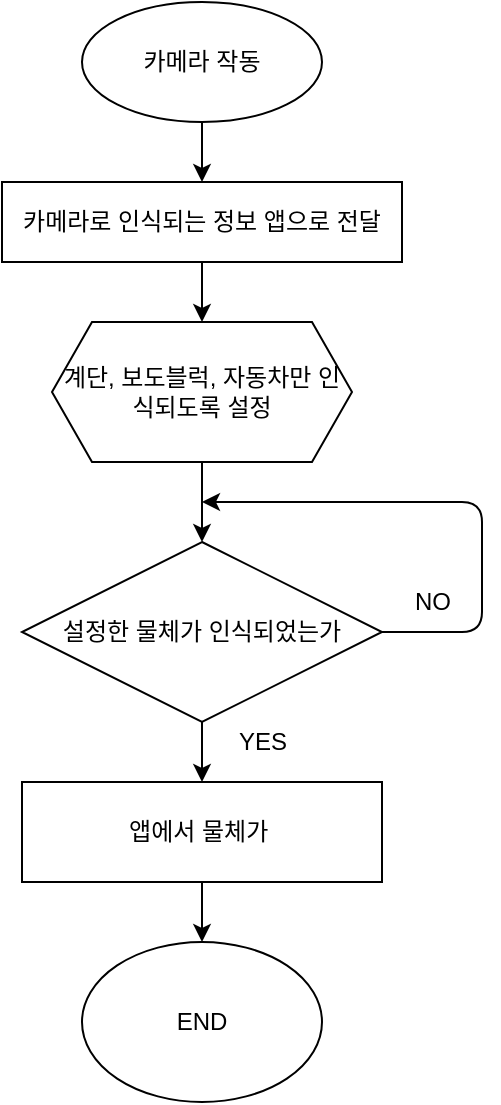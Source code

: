 <mxfile version="15.0.3" type="github">
  <diagram id="C5RBs43oDa-KdzZeNtuy" name="Page-1">
    <mxGraphModel dx="887" dy="548" grid="1" gridSize="10" guides="1" tooltips="1" connect="1" arrows="1" fold="1" page="1" pageScale="1" pageWidth="827" pageHeight="1169" math="0" shadow="0">
      <root>
        <mxCell id="WIyWlLk6GJQsqaUBKTNV-0" />
        <mxCell id="WIyWlLk6GJQsqaUBKTNV-1" parent="WIyWlLk6GJQsqaUBKTNV-0" />
        <mxCell id="FDZVWEQqZEQeRhsjGNeZ-4" value="설정한 물체가 인식되었는가" style="rhombus;whiteSpace=wrap;html=1;" vertex="1" parent="WIyWlLk6GJQsqaUBKTNV-1">
          <mxGeometry x="130" y="280" width="180" height="90" as="geometry" />
        </mxCell>
        <mxCell id="FDZVWEQqZEQeRhsjGNeZ-6" value="계단, 보도블럭, 자동차만 인식되도록 설정" style="shape=hexagon;perimeter=hexagonPerimeter2;whiteSpace=wrap;html=1;fixedSize=1;" vertex="1" parent="WIyWlLk6GJQsqaUBKTNV-1">
          <mxGeometry x="145" y="170" width="150" height="70" as="geometry" />
        </mxCell>
        <mxCell id="FDZVWEQqZEQeRhsjGNeZ-7" value="" style="endArrow=classic;html=1;exitX=0.5;exitY=1;exitDx=0;exitDy=0;entryX=0.5;entryY=0;entryDx=0;entryDy=0;" edge="1" parent="WIyWlLk6GJQsqaUBKTNV-1" source="FDZVWEQqZEQeRhsjGNeZ-6" target="FDZVWEQqZEQeRhsjGNeZ-4">
          <mxGeometry width="50" height="50" relative="1" as="geometry">
            <mxPoint x="220" y="320" as="sourcePoint" />
            <mxPoint x="270" y="270" as="targetPoint" />
          </mxGeometry>
        </mxCell>
        <mxCell id="FDZVWEQqZEQeRhsjGNeZ-9" value="" style="endArrow=classic;html=1;exitX=1;exitY=0.5;exitDx=0;exitDy=0;" edge="1" parent="WIyWlLk6GJQsqaUBKTNV-1" source="FDZVWEQqZEQeRhsjGNeZ-4">
          <mxGeometry width="50" height="50" relative="1" as="geometry">
            <mxPoint x="440" y="400" as="sourcePoint" />
            <mxPoint x="220" y="260" as="targetPoint" />
            <Array as="points">
              <mxPoint x="330" y="325" />
              <mxPoint x="360" y="325" />
              <mxPoint x="360" y="260" />
            </Array>
          </mxGeometry>
        </mxCell>
        <mxCell id="FDZVWEQqZEQeRhsjGNeZ-10" value="" style="endArrow=classic;html=1;exitX=0.5;exitY=1;exitDx=0;exitDy=0;entryX=0.5;entryY=0;entryDx=0;entryDy=0;" edge="1" parent="WIyWlLk6GJQsqaUBKTNV-1" source="FDZVWEQqZEQeRhsjGNeZ-4" target="FDZVWEQqZEQeRhsjGNeZ-15">
          <mxGeometry width="50" height="50" relative="1" as="geometry">
            <mxPoint x="250" y="390" as="sourcePoint" />
            <mxPoint x="220" y="420" as="targetPoint" />
          </mxGeometry>
        </mxCell>
        <mxCell id="FDZVWEQqZEQeRhsjGNeZ-12" value="YES" style="text;html=1;resizable=0;autosize=1;align=center;verticalAlign=middle;points=[];fillColor=none;strokeColor=none;rounded=0;" vertex="1" parent="WIyWlLk6GJQsqaUBKTNV-1">
          <mxGeometry x="230" y="370" width="40" height="20" as="geometry" />
        </mxCell>
        <mxCell id="FDZVWEQqZEQeRhsjGNeZ-13" value="NO" style="text;html=1;resizable=0;autosize=1;align=center;verticalAlign=middle;points=[];fillColor=none;strokeColor=none;rounded=0;" vertex="1" parent="WIyWlLk6GJQsqaUBKTNV-1">
          <mxGeometry x="320" y="300" width="30" height="20" as="geometry" />
        </mxCell>
        <mxCell id="FDZVWEQqZEQeRhsjGNeZ-15" value="앱에서 물체가&amp;nbsp;" style="rounded=0;whiteSpace=wrap;html=1;" vertex="1" parent="WIyWlLk6GJQsqaUBKTNV-1">
          <mxGeometry x="130" y="400" width="180" height="50" as="geometry" />
        </mxCell>
        <mxCell id="FDZVWEQqZEQeRhsjGNeZ-16" value="END" style="ellipse;whiteSpace=wrap;html=1;" vertex="1" parent="WIyWlLk6GJQsqaUBKTNV-1">
          <mxGeometry x="160" y="480" width="120" height="80" as="geometry" />
        </mxCell>
        <mxCell id="FDZVWEQqZEQeRhsjGNeZ-17" value="" style="endArrow=classic;html=1;exitX=0.5;exitY=1;exitDx=0;exitDy=0;" edge="1" parent="WIyWlLk6GJQsqaUBKTNV-1" source="FDZVWEQqZEQeRhsjGNeZ-15" target="FDZVWEQqZEQeRhsjGNeZ-16">
          <mxGeometry width="50" height="50" relative="1" as="geometry">
            <mxPoint x="330" y="500" as="sourcePoint" />
            <mxPoint x="330" y="530" as="targetPoint" />
          </mxGeometry>
        </mxCell>
        <mxCell id="FDZVWEQqZEQeRhsjGNeZ-18" value="카메라 작동" style="ellipse;whiteSpace=wrap;html=1;" vertex="1" parent="WIyWlLk6GJQsqaUBKTNV-1">
          <mxGeometry x="160" y="10" width="120" height="60" as="geometry" />
        </mxCell>
        <mxCell id="FDZVWEQqZEQeRhsjGNeZ-19" value="카메라로 인식되는 정보 앱으로 전달" style="rounded=0;whiteSpace=wrap;html=1;" vertex="1" parent="WIyWlLk6GJQsqaUBKTNV-1">
          <mxGeometry x="120" y="100" width="200" height="40" as="geometry" />
        </mxCell>
        <mxCell id="FDZVWEQqZEQeRhsjGNeZ-21" value="" style="endArrow=classic;html=1;exitX=0.5;exitY=1;exitDx=0;exitDy=0;entryX=0.5;entryY=0;entryDx=0;entryDy=0;" edge="1" parent="WIyWlLk6GJQsqaUBKTNV-1" source="FDZVWEQqZEQeRhsjGNeZ-18" target="FDZVWEQqZEQeRhsjGNeZ-19">
          <mxGeometry width="50" height="50" relative="1" as="geometry">
            <mxPoint x="364" y="80" as="sourcePoint" />
            <mxPoint x="414" y="30" as="targetPoint" />
          </mxGeometry>
        </mxCell>
        <mxCell id="FDZVWEQqZEQeRhsjGNeZ-22" value="" style="endArrow=classic;html=1;exitX=0.5;exitY=1;exitDx=0;exitDy=0;entryX=0.5;entryY=0;entryDx=0;entryDy=0;" edge="1" parent="WIyWlLk6GJQsqaUBKTNV-1" source="FDZVWEQqZEQeRhsjGNeZ-19" target="FDZVWEQqZEQeRhsjGNeZ-6">
          <mxGeometry width="50" height="50" relative="1" as="geometry">
            <mxPoint x="360" y="200" as="sourcePoint" />
            <mxPoint x="410" y="150" as="targetPoint" />
          </mxGeometry>
        </mxCell>
      </root>
    </mxGraphModel>
  </diagram>
</mxfile>
